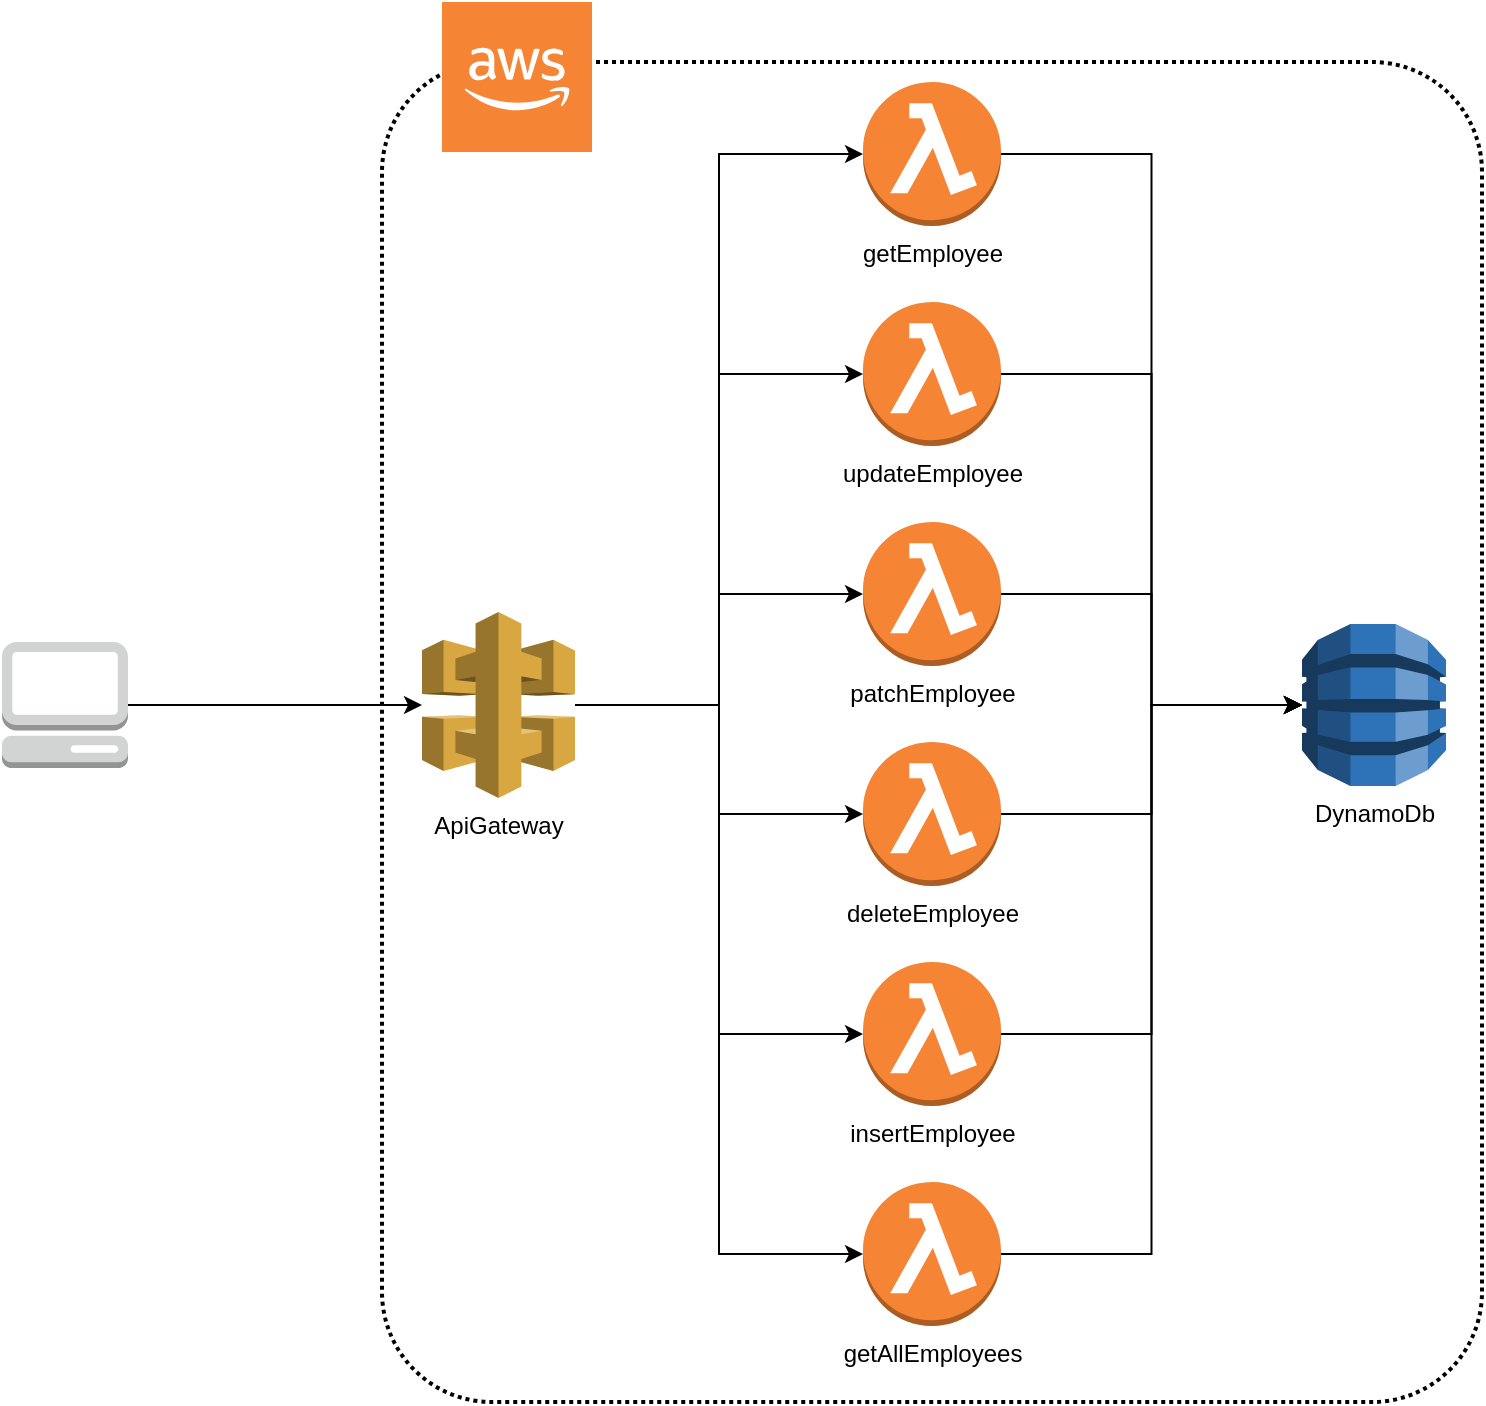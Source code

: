 <mxfile version="14.6.9" type="device"><diagram id="u0XO3n_2g6if6WBiBsQE" name="Page-1"><mxGraphModel dx="1009" dy="778" grid="1" gridSize="10" guides="1" tooltips="1" connect="1" arrows="1" fold="1" page="1" pageScale="1" pageWidth="827" pageHeight="1169" math="0" shadow="0"><root><mxCell id="0"/><mxCell id="1" parent="0"/><mxCell id="I76RP-BByyxkiE_M-U68-2" value="" style="rounded=1;arcSize=10;dashed=1;fillColor=none;gradientColor=none;dashPattern=1 1;strokeWidth=2;" vertex="1" parent="1"><mxGeometry x="210" y="200" width="550" height="670" as="geometry"/></mxCell><mxCell id="I76RP-BByyxkiE_M-U68-8" style="edgeStyle=orthogonalEdgeStyle;rounded=0;orthogonalLoop=1;jettySize=auto;html=1;" edge="1" parent="1" source="I76RP-BByyxkiE_M-U68-3" target="I76RP-BByyxkiE_M-U68-7"><mxGeometry relative="1" as="geometry"/></mxCell><mxCell id="I76RP-BByyxkiE_M-U68-3" value="" style="outlineConnect=0;dashed=0;verticalLabelPosition=bottom;verticalAlign=top;align=center;html=1;shape=mxgraph.aws3.management_console;fillColor=#D2D3D3;gradientColor=none;" vertex="1" parent="1"><mxGeometry x="20" y="490" width="63" height="63" as="geometry"/></mxCell><mxCell id="I76RP-BByyxkiE_M-U68-4" value="DynamoDb" style="outlineConnect=0;dashed=0;verticalLabelPosition=bottom;verticalAlign=top;align=center;html=1;shape=mxgraph.aws3.dynamo_db;fillColor=#2E73B8;gradientColor=none;" vertex="1" parent="1"><mxGeometry x="670" y="481" width="72" height="81" as="geometry"/></mxCell><mxCell id="I76RP-BByyxkiE_M-U68-17" style="edgeStyle=orthogonalEdgeStyle;rounded=0;orthogonalLoop=1;jettySize=auto;html=1;exitX=1;exitY=0.5;exitDx=0;exitDy=0;exitPerimeter=0;entryX=0;entryY=0.5;entryDx=0;entryDy=0;entryPerimeter=0;" edge="1" parent="1" source="I76RP-BByyxkiE_M-U68-6" target="I76RP-BByyxkiE_M-U68-4"><mxGeometry relative="1" as="geometry"/></mxCell><mxCell id="I76RP-BByyxkiE_M-U68-6" value="getEmployee" style="outlineConnect=0;dashed=0;verticalLabelPosition=bottom;verticalAlign=top;align=center;html=1;shape=mxgraph.aws3.lambda_function;fillColor=#F58534;gradientColor=none;" vertex="1" parent="1"><mxGeometry x="450.5" y="210" width="69" height="72" as="geometry"/></mxCell><mxCell id="I76RP-BByyxkiE_M-U68-10" style="edgeStyle=orthogonalEdgeStyle;rounded=0;orthogonalLoop=1;jettySize=auto;html=1;entryX=0;entryY=0.5;entryDx=0;entryDy=0;entryPerimeter=0;" edge="1" parent="1" source="I76RP-BByyxkiE_M-U68-7" target="I76RP-BByyxkiE_M-U68-6"><mxGeometry relative="1" as="geometry"/></mxCell><mxCell id="I76RP-BByyxkiE_M-U68-23" style="edgeStyle=orthogonalEdgeStyle;rounded=0;orthogonalLoop=1;jettySize=auto;html=1;entryX=0;entryY=0.5;entryDx=0;entryDy=0;entryPerimeter=0;" edge="1" parent="1" source="I76RP-BByyxkiE_M-U68-7" target="I76RP-BByyxkiE_M-U68-11"><mxGeometry relative="1" as="geometry"/></mxCell><mxCell id="I76RP-BByyxkiE_M-U68-24" style="edgeStyle=orthogonalEdgeStyle;rounded=0;orthogonalLoop=1;jettySize=auto;html=1;" edge="1" parent="1" source="I76RP-BByyxkiE_M-U68-7" target="I76RP-BByyxkiE_M-U68-12"><mxGeometry relative="1" as="geometry"/></mxCell><mxCell id="I76RP-BByyxkiE_M-U68-25" style="edgeStyle=orthogonalEdgeStyle;rounded=0;orthogonalLoop=1;jettySize=auto;html=1;" edge="1" parent="1" source="I76RP-BByyxkiE_M-U68-7" target="I76RP-BByyxkiE_M-U68-13"><mxGeometry relative="1" as="geometry"/></mxCell><mxCell id="I76RP-BByyxkiE_M-U68-26" style="edgeStyle=orthogonalEdgeStyle;rounded=0;orthogonalLoop=1;jettySize=auto;html=1;entryX=0;entryY=0.5;entryDx=0;entryDy=0;entryPerimeter=0;" edge="1" parent="1" source="I76RP-BByyxkiE_M-U68-7" target="I76RP-BByyxkiE_M-U68-14"><mxGeometry relative="1" as="geometry"/></mxCell><mxCell id="I76RP-BByyxkiE_M-U68-27" style="edgeStyle=orthogonalEdgeStyle;rounded=0;orthogonalLoop=1;jettySize=auto;html=1;entryX=0;entryY=0.5;entryDx=0;entryDy=0;entryPerimeter=0;" edge="1" parent="1" source="I76RP-BByyxkiE_M-U68-7" target="I76RP-BByyxkiE_M-U68-15"><mxGeometry relative="1" as="geometry"/></mxCell><mxCell id="I76RP-BByyxkiE_M-U68-7" value="ApiGateway" style="outlineConnect=0;dashed=0;verticalLabelPosition=bottom;verticalAlign=top;align=center;html=1;shape=mxgraph.aws3.api_gateway;fillColor=#D9A741;gradientColor=none;" vertex="1" parent="1"><mxGeometry x="230" y="475" width="76.5" height="93" as="geometry"/></mxCell><mxCell id="I76RP-BByyxkiE_M-U68-9" value="" style="outlineConnect=0;dashed=0;verticalLabelPosition=bottom;verticalAlign=top;align=center;html=1;shape=mxgraph.aws3.cloud_2;fillColor=#F58534;gradientColor=none;" vertex="1" parent="1"><mxGeometry x="240" y="170" width="75" height="75" as="geometry"/></mxCell><mxCell id="I76RP-BByyxkiE_M-U68-18" style="edgeStyle=orthogonalEdgeStyle;rounded=0;orthogonalLoop=1;jettySize=auto;html=1;entryX=0;entryY=0.5;entryDx=0;entryDy=0;entryPerimeter=0;" edge="1" parent="1" source="I76RP-BByyxkiE_M-U68-11" target="I76RP-BByyxkiE_M-U68-4"><mxGeometry relative="1" as="geometry"/></mxCell><mxCell id="I76RP-BByyxkiE_M-U68-11" value="updateEmployee" style="outlineConnect=0;dashed=0;verticalLabelPosition=bottom;verticalAlign=top;align=center;html=1;shape=mxgraph.aws3.lambda_function;fillColor=#F58534;gradientColor=none;" vertex="1" parent="1"><mxGeometry x="450.5" y="320" width="69" height="72" as="geometry"/></mxCell><mxCell id="I76RP-BByyxkiE_M-U68-19" style="edgeStyle=orthogonalEdgeStyle;rounded=0;orthogonalLoop=1;jettySize=auto;html=1;entryX=0;entryY=0.5;entryDx=0;entryDy=0;entryPerimeter=0;" edge="1" parent="1" source="I76RP-BByyxkiE_M-U68-12" target="I76RP-BByyxkiE_M-U68-4"><mxGeometry relative="1" as="geometry"/></mxCell><mxCell id="I76RP-BByyxkiE_M-U68-12" value="patchEmployee" style="outlineConnect=0;dashed=0;verticalLabelPosition=bottom;verticalAlign=top;align=center;html=1;shape=mxgraph.aws3.lambda_function;fillColor=#F58534;gradientColor=none;" vertex="1" parent="1"><mxGeometry x="450.5" y="430" width="69" height="72" as="geometry"/></mxCell><mxCell id="I76RP-BByyxkiE_M-U68-20" style="edgeStyle=orthogonalEdgeStyle;rounded=0;orthogonalLoop=1;jettySize=auto;html=1;entryX=0;entryY=0.5;entryDx=0;entryDy=0;entryPerimeter=0;" edge="1" parent="1" source="I76RP-BByyxkiE_M-U68-13" target="I76RP-BByyxkiE_M-U68-4"><mxGeometry relative="1" as="geometry"/></mxCell><mxCell id="I76RP-BByyxkiE_M-U68-13" value="deleteEmployee" style="outlineConnect=0;dashed=0;verticalLabelPosition=bottom;verticalAlign=top;align=center;html=1;shape=mxgraph.aws3.lambda_function;fillColor=#F58534;gradientColor=none;" vertex="1" parent="1"><mxGeometry x="450.5" y="540" width="69" height="72" as="geometry"/></mxCell><mxCell id="I76RP-BByyxkiE_M-U68-21" style="edgeStyle=orthogonalEdgeStyle;rounded=0;orthogonalLoop=1;jettySize=auto;html=1;entryX=0;entryY=0.5;entryDx=0;entryDy=0;entryPerimeter=0;" edge="1" parent="1" source="I76RP-BByyxkiE_M-U68-14" target="I76RP-BByyxkiE_M-U68-4"><mxGeometry relative="1" as="geometry"/></mxCell><mxCell id="I76RP-BByyxkiE_M-U68-14" value="insertEmployee" style="outlineConnect=0;dashed=0;verticalLabelPosition=bottom;verticalAlign=top;align=center;html=1;shape=mxgraph.aws3.lambda_function;fillColor=#F58534;gradientColor=none;" vertex="1" parent="1"><mxGeometry x="450.5" y="650" width="69" height="72" as="geometry"/></mxCell><mxCell id="I76RP-BByyxkiE_M-U68-22" style="edgeStyle=orthogonalEdgeStyle;rounded=0;orthogonalLoop=1;jettySize=auto;html=1;entryX=0;entryY=0.5;entryDx=0;entryDy=0;entryPerimeter=0;" edge="1" parent="1" source="I76RP-BByyxkiE_M-U68-15" target="I76RP-BByyxkiE_M-U68-4"><mxGeometry relative="1" as="geometry"/></mxCell><mxCell id="I76RP-BByyxkiE_M-U68-15" value="getAllEmployees" style="outlineConnect=0;dashed=0;verticalLabelPosition=bottom;verticalAlign=top;align=center;html=1;shape=mxgraph.aws3.lambda_function;fillColor=#F58534;gradientColor=none;" vertex="1" parent="1"><mxGeometry x="450.5" y="760" width="69" height="72" as="geometry"/></mxCell></root></mxGraphModel></diagram></mxfile>
